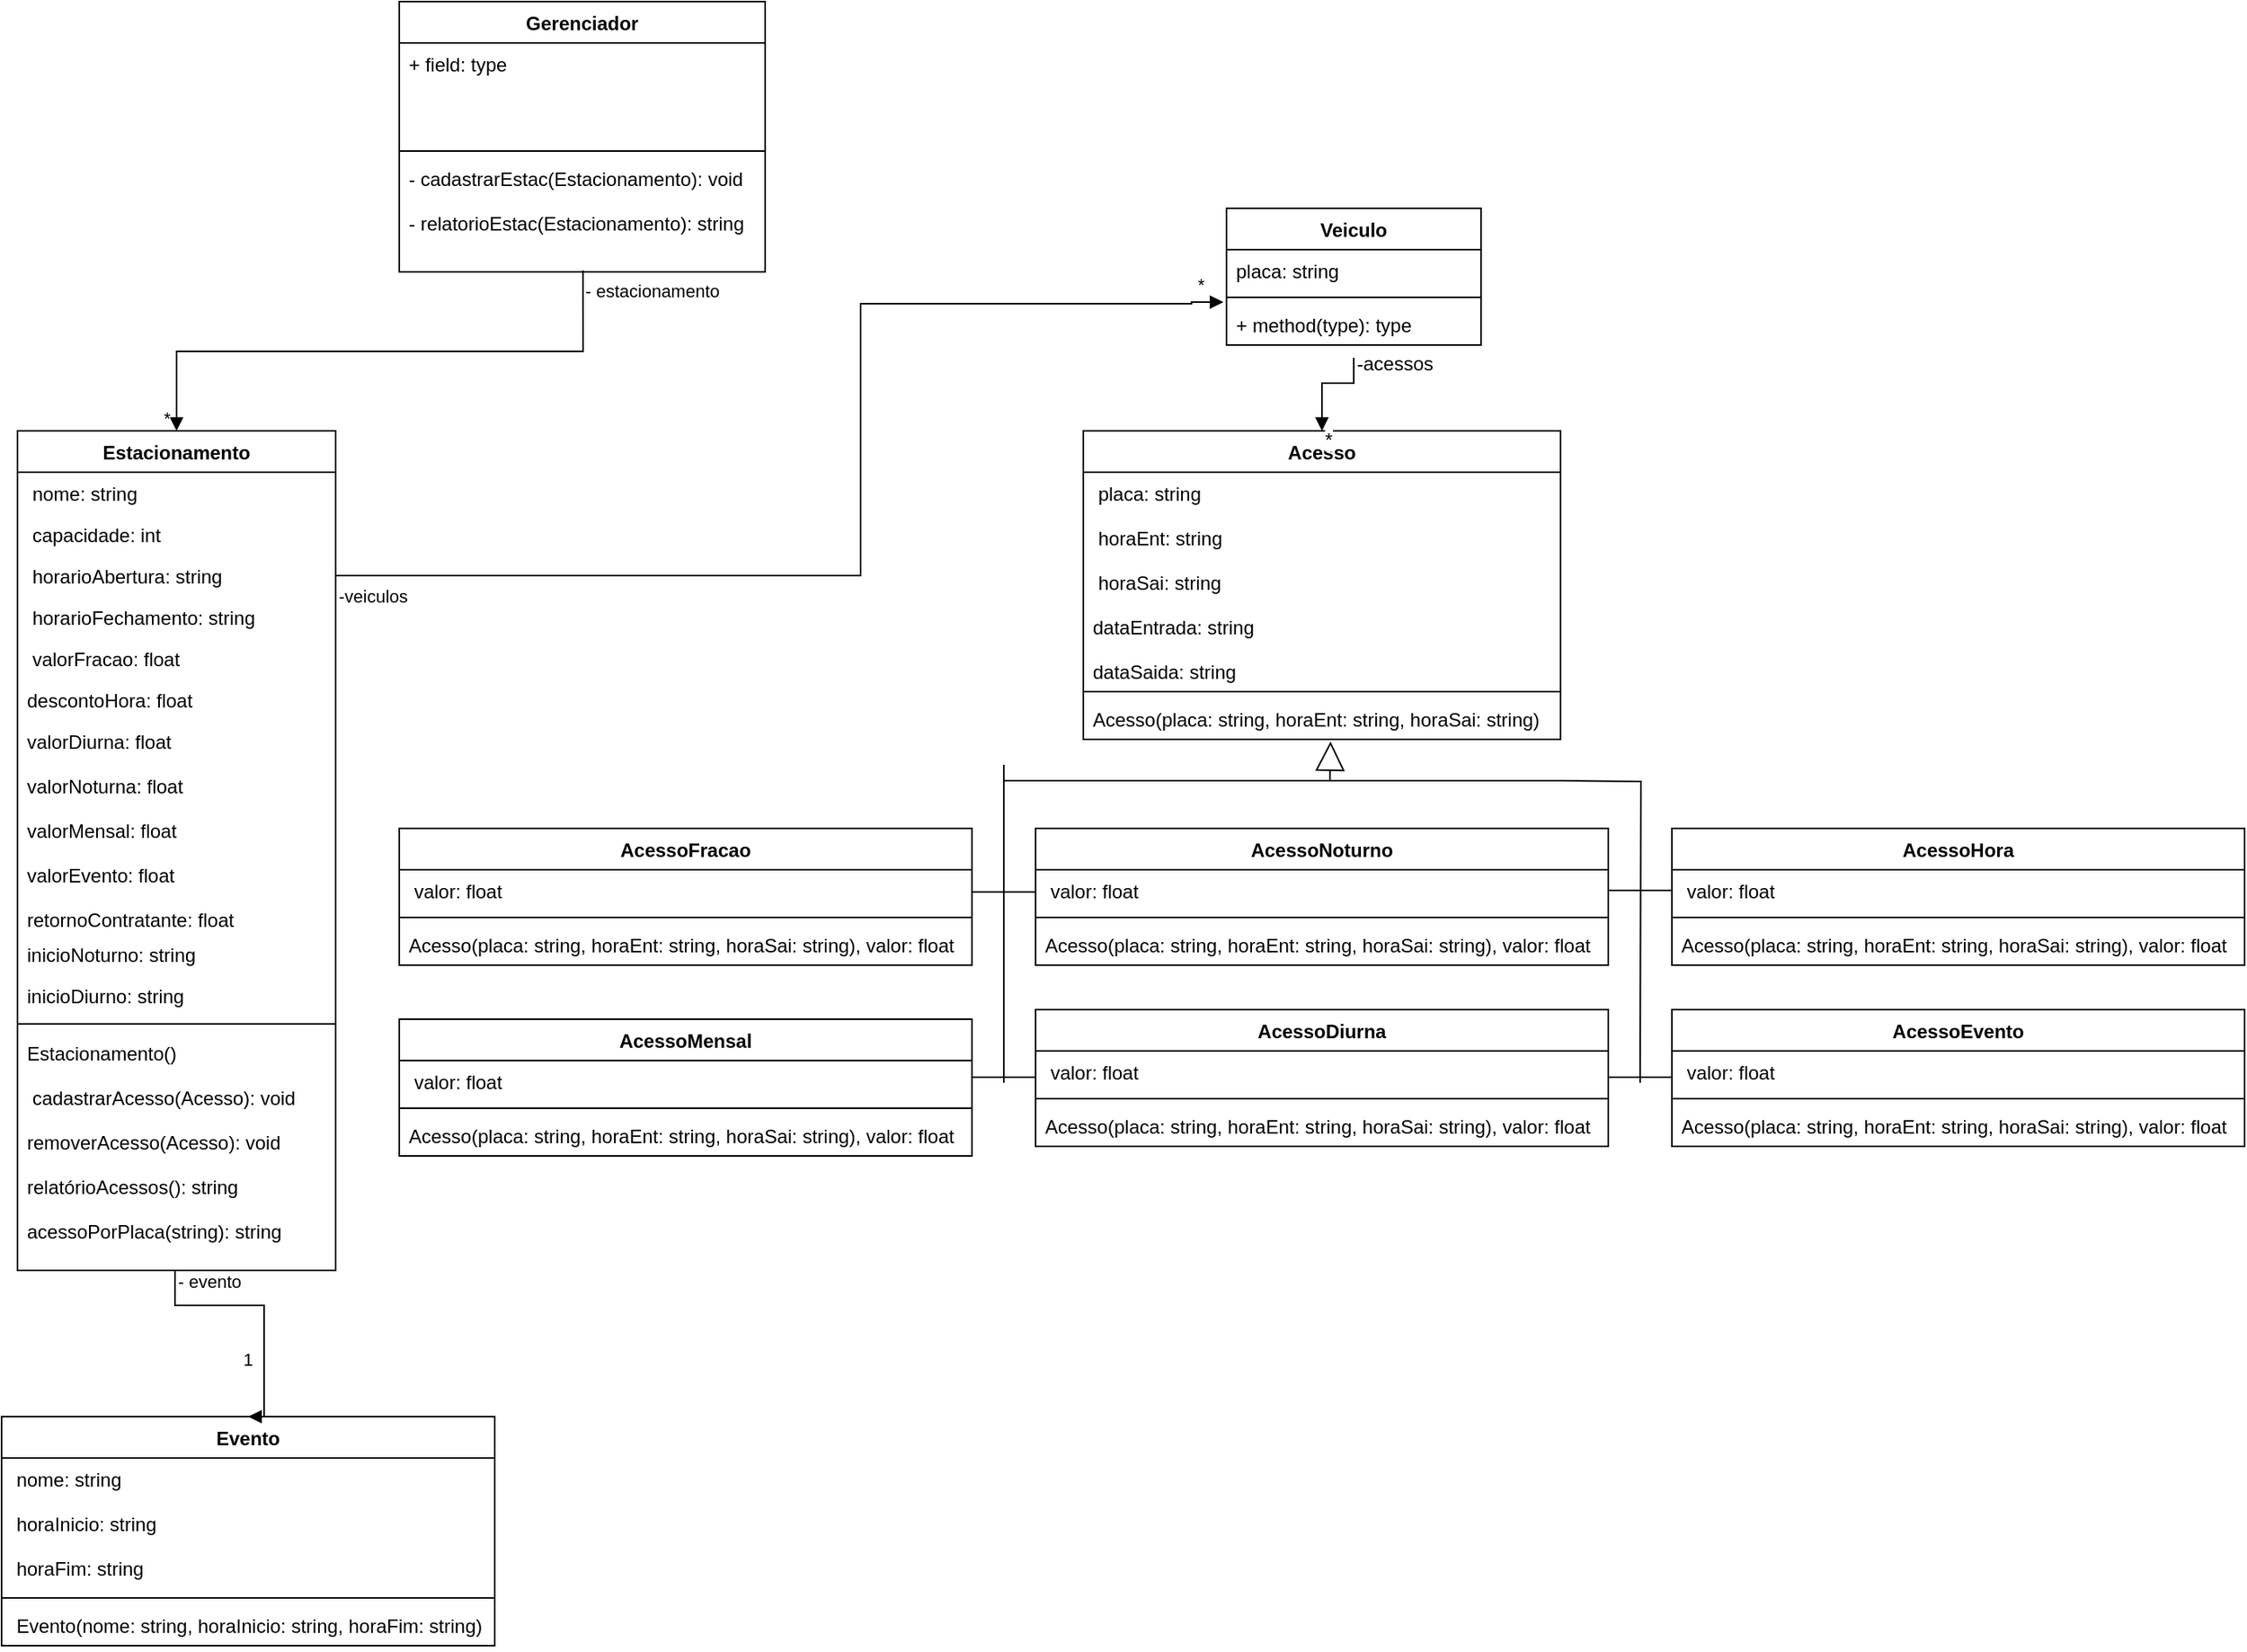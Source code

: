 <mxfile version="20.2.0" type="github" pages="2">
  <diagram id="n3HsWPKC9BcfrFoE6lrO" name="Classes">
    <mxGraphModel dx="1975" dy="1828" grid="1" gridSize="10" guides="1" tooltips="1" connect="1" arrows="1" fold="1" page="1" pageScale="1" pageWidth="827" pageHeight="1169" math="0" shadow="0">
      <root>
        <mxCell id="0" />
        <mxCell id="1" parent="0" />
        <mxCell id="VxP2XsV1p8CQdQtkffWP-2" value="Estacionamento&#xa;" style="swimlane;fontStyle=1;align=center;verticalAlign=top;childLayout=stackLayout;horizontal=1;startSize=26;horizontalStack=0;resizeParent=1;resizeParentMax=0;resizeLast=0;collapsible=1;marginBottom=0;" parent="1" vertex="1">
          <mxGeometry y="-210" width="200" height="528" as="geometry" />
        </mxCell>
        <mxCell id="VxP2XsV1p8CQdQtkffWP-3" value=" nome: string" style="text;strokeColor=none;fillColor=none;align=left;verticalAlign=top;spacingLeft=4;spacingRight=4;overflow=hidden;rotatable=0;points=[[0,0.5],[1,0.5]];portConstraint=eastwest;" parent="VxP2XsV1p8CQdQtkffWP-2" vertex="1">
          <mxGeometry y="26" width="200" height="26" as="geometry" />
        </mxCell>
        <mxCell id="VxP2XsV1p8CQdQtkffWP-10" value=" capacidade: int&#xa;" style="text;strokeColor=none;fillColor=none;align=left;verticalAlign=top;spacingLeft=4;spacingRight=4;overflow=hidden;rotatable=0;points=[[0,0.5],[1,0.5]];portConstraint=eastwest;" parent="VxP2XsV1p8CQdQtkffWP-2" vertex="1">
          <mxGeometry y="52" width="200" height="26" as="geometry" />
        </mxCell>
        <mxCell id="VxP2XsV1p8CQdQtkffWP-11" value=" horarioAbertura: string" style="text;strokeColor=none;fillColor=none;align=left;verticalAlign=top;spacingLeft=4;spacingRight=4;overflow=hidden;rotatable=0;points=[[0,0.5],[1,0.5]];portConstraint=eastwest;" parent="VxP2XsV1p8CQdQtkffWP-2" vertex="1">
          <mxGeometry y="78" width="200" height="26" as="geometry" />
        </mxCell>
        <mxCell id="OJVXcZlJsAUgDRDbPujy-1" value=" horarioFechamento: string" style="text;strokeColor=none;fillColor=none;align=left;verticalAlign=top;spacingLeft=4;spacingRight=4;overflow=hidden;rotatable=0;points=[[0,0.5],[1,0.5]];portConstraint=eastwest;" vertex="1" parent="VxP2XsV1p8CQdQtkffWP-2">
          <mxGeometry y="104" width="200" height="26" as="geometry" />
        </mxCell>
        <mxCell id="VxP2XsV1p8CQdQtkffWP-13" value=" valorFracao: float&#xa;" style="text;strokeColor=none;fillColor=none;align=left;verticalAlign=top;spacingLeft=4;spacingRight=4;overflow=hidden;rotatable=0;points=[[0,0.5],[1,0.5]];portConstraint=eastwest;" parent="VxP2XsV1p8CQdQtkffWP-2" vertex="1">
          <mxGeometry y="130" width="200" height="26" as="geometry" />
        </mxCell>
        <mxCell id="VxP2XsV1p8CQdQtkffWP-14" value="descontoHora: float" style="text;strokeColor=none;fillColor=none;align=left;verticalAlign=top;spacingLeft=4;spacingRight=4;overflow=hidden;rotatable=0;points=[[0,0.5],[1,0.5]];portConstraint=eastwest;" parent="VxP2XsV1p8CQdQtkffWP-2" vertex="1">
          <mxGeometry y="156" width="200" height="26" as="geometry" />
        </mxCell>
        <mxCell id="VxP2XsV1p8CQdQtkffWP-12" value="valorDiurna: float&#xa;&#xa;valorNoturna: float&#xa;&#xa;valorMensal: float&#xa;&#xa;valorEvento: float&#xa;&#xa;retornoContratante: float&#xa;&#xa;" style="text;strokeColor=none;fillColor=none;align=left;verticalAlign=top;spacingLeft=4;spacingRight=4;overflow=hidden;rotatable=0;points=[[0,0.5],[1,0.5]];portConstraint=eastwest;" parent="VxP2XsV1p8CQdQtkffWP-2" vertex="1">
          <mxGeometry y="182" width="200" height="134" as="geometry" />
        </mxCell>
        <mxCell id="zof1cizepwJFF0A06KsF-2" value="inicioNoturno: string" style="text;strokeColor=none;fillColor=none;align=left;verticalAlign=top;spacingLeft=4;spacingRight=4;overflow=hidden;rotatable=0;points=[[0,0.5],[1,0.5]];portConstraint=eastwest;" vertex="1" parent="VxP2XsV1p8CQdQtkffWP-2">
          <mxGeometry y="316" width="200" height="26" as="geometry" />
        </mxCell>
        <mxCell id="zof1cizepwJFF0A06KsF-1" value="inicioDiurno: string" style="text;strokeColor=none;fillColor=none;align=left;verticalAlign=top;spacingLeft=4;spacingRight=4;overflow=hidden;rotatable=0;points=[[0,0.5],[1,0.5]];portConstraint=eastwest;" vertex="1" parent="VxP2XsV1p8CQdQtkffWP-2">
          <mxGeometry y="342" width="200" height="26" as="geometry" />
        </mxCell>
        <mxCell id="VxP2XsV1p8CQdQtkffWP-4" value="" style="line;strokeWidth=1;fillColor=none;align=left;verticalAlign=middle;spacingTop=-1;spacingLeft=3;spacingRight=3;rotatable=0;labelPosition=right;points=[];portConstraint=eastwest;" parent="VxP2XsV1p8CQdQtkffWP-2" vertex="1">
          <mxGeometry y="368" width="200" height="10" as="geometry" />
        </mxCell>
        <mxCell id="VxP2XsV1p8CQdQtkffWP-5" value="Estacionamento()&#xa;&#xa; cadastrarAcesso(Acesso): void&#xa;&#xa;removerAcesso(Acesso): void&#xa;&#xa;relatórioAcessos(): string&#xa;&#xa;acessoPorPlaca(string): string&#xa;" style="text;strokeColor=none;fillColor=none;align=left;verticalAlign=top;spacingLeft=4;spacingRight=4;overflow=hidden;rotatable=0;points=[[0,0.5],[1,0.5]];portConstraint=eastwest;" parent="VxP2XsV1p8CQdQtkffWP-2" vertex="1">
          <mxGeometry y="378" width="200" height="150" as="geometry" />
        </mxCell>
        <mxCell id="y3Uu669ifDR9-FXE01mr-2" value="Acesso" style="swimlane;fontStyle=1;align=center;verticalAlign=top;childLayout=stackLayout;horizontal=1;startSize=26;horizontalStack=0;resizeParent=1;resizeParentMax=0;resizeLast=0;collapsible=1;marginBottom=0;" parent="1" vertex="1">
          <mxGeometry x="670" y="-210" width="300" height="194" as="geometry" />
        </mxCell>
        <mxCell id="y3Uu669ifDR9-FXE01mr-3" value=" placa: string&#xa;&#xa; horaEnt: string&#xa;&#xa; horaSai: string&#xa;&#xa;dataEntrada: string&#xa;&#xa;dataSaida: string" style="text;strokeColor=none;fillColor=none;align=left;verticalAlign=top;spacingLeft=4;spacingRight=4;overflow=hidden;rotatable=0;points=[[0,0.5],[1,0.5]];portConstraint=eastwest;" parent="y3Uu669ifDR9-FXE01mr-2" vertex="1">
          <mxGeometry y="26" width="300" height="134" as="geometry" />
        </mxCell>
        <mxCell id="y3Uu669ifDR9-FXE01mr-4" value="" style="line;strokeWidth=1;fillColor=none;align=left;verticalAlign=middle;spacingTop=-1;spacingLeft=3;spacingRight=3;rotatable=0;labelPosition=right;points=[];portConstraint=eastwest;" parent="y3Uu669ifDR9-FXE01mr-2" vertex="1">
          <mxGeometry y="160" width="300" height="8" as="geometry" />
        </mxCell>
        <mxCell id="y3Uu669ifDR9-FXE01mr-5" value="Acesso(placa: string, horaEnt: string, horaSai: string)" style="text;strokeColor=none;fillColor=none;align=left;verticalAlign=top;spacingLeft=4;spacingRight=4;overflow=hidden;rotatable=0;points=[[0,0.5],[1,0.5]];portConstraint=eastwest;" parent="y3Uu669ifDR9-FXE01mr-2" vertex="1">
          <mxGeometry y="168" width="300" height="26" as="geometry" />
        </mxCell>
        <mxCell id="y3Uu669ifDR9-FXE01mr-6" value="-veiculos" style="endArrow=block;endFill=1;html=1;edgeStyle=orthogonalEdgeStyle;align=left;verticalAlign=top;rounded=0;exitX=1;exitY=0.5;exitDx=0;exitDy=0;entryX=-0.012;entryY=-0.038;entryDx=0;entryDy=0;entryPerimeter=0;" parent="1" source="VxP2XsV1p8CQdQtkffWP-11" target="tzMY-RGdiTuFLELFj5YH-4" edge="1">
          <mxGeometry x="-1" relative="1" as="geometry">
            <mxPoint x="180" y="140" as="sourcePoint" />
            <mxPoint x="610" y="-320" as="targetPoint" />
            <Array as="points">
              <mxPoint x="530" y="-119" />
              <mxPoint x="530" y="-290" />
              <mxPoint x="738" y="-290" />
            </Array>
          </mxGeometry>
        </mxCell>
        <mxCell id="y3Uu669ifDR9-FXE01mr-7" value="*" style="edgeLabel;resizable=0;html=1;align=left;verticalAlign=bottom;" parent="y3Uu669ifDR9-FXE01mr-6" connectable="0" vertex="1">
          <mxGeometry x="-1" relative="1" as="geometry">
            <mxPoint x="540" y="-175" as="offset" />
          </mxGeometry>
        </mxCell>
        <mxCell id="y3Uu669ifDR9-FXE01mr-8" value="AcessoFracao" style="swimlane;fontStyle=1;align=center;verticalAlign=top;childLayout=stackLayout;horizontal=1;startSize=26;horizontalStack=0;resizeParent=1;resizeParentMax=0;resizeLast=0;collapsible=1;marginBottom=0;" parent="1" vertex="1">
          <mxGeometry x="240" y="40" width="360" height="86" as="geometry" />
        </mxCell>
        <mxCell id="y3Uu669ifDR9-FXE01mr-9" value=" valor: float" style="text;strokeColor=none;fillColor=none;align=left;verticalAlign=top;spacingLeft=4;spacingRight=4;overflow=hidden;rotatable=0;points=[[0,0.5],[1,0.5]];portConstraint=eastwest;" parent="y3Uu669ifDR9-FXE01mr-8" vertex="1">
          <mxGeometry y="26" width="360" height="26" as="geometry" />
        </mxCell>
        <mxCell id="y3Uu669ifDR9-FXE01mr-10" value="" style="line;strokeWidth=1;fillColor=none;align=left;verticalAlign=middle;spacingTop=-1;spacingLeft=3;spacingRight=3;rotatable=0;labelPosition=right;points=[];portConstraint=eastwest;" parent="y3Uu669ifDR9-FXE01mr-8" vertex="1">
          <mxGeometry y="52" width="360" height="8" as="geometry" />
        </mxCell>
        <mxCell id="y3Uu669ifDR9-FXE01mr-11" value="Acesso(placa: string, horaEnt: string, horaSai: string), valor: float" style="text;strokeColor=none;fillColor=none;align=left;verticalAlign=top;spacingLeft=4;spacingRight=4;overflow=hidden;rotatable=0;points=[[0,0.5],[1,0.5]];portConstraint=eastwest;" parent="y3Uu669ifDR9-FXE01mr-8" vertex="1">
          <mxGeometry y="60" width="360" height="26" as="geometry" />
        </mxCell>
        <mxCell id="y3Uu669ifDR9-FXE01mr-12" value="AcessoNoturno" style="swimlane;fontStyle=1;align=center;verticalAlign=top;childLayout=stackLayout;horizontal=1;startSize=26;horizontalStack=0;resizeParent=1;resizeParentMax=0;resizeLast=0;collapsible=1;marginBottom=0;" parent="1" vertex="1">
          <mxGeometry x="640" y="40" width="360" height="86" as="geometry" />
        </mxCell>
        <mxCell id="y3Uu669ifDR9-FXE01mr-13" value=" valor: float" style="text;strokeColor=none;fillColor=none;align=left;verticalAlign=top;spacingLeft=4;spacingRight=4;overflow=hidden;rotatable=0;points=[[0,0.5],[1,0.5]];portConstraint=eastwest;" parent="y3Uu669ifDR9-FXE01mr-12" vertex="1">
          <mxGeometry y="26" width="360" height="26" as="geometry" />
        </mxCell>
        <mxCell id="y3Uu669ifDR9-FXE01mr-14" value="" style="line;strokeWidth=1;fillColor=none;align=left;verticalAlign=middle;spacingTop=-1;spacingLeft=3;spacingRight=3;rotatable=0;labelPosition=right;points=[];portConstraint=eastwest;" parent="y3Uu669ifDR9-FXE01mr-12" vertex="1">
          <mxGeometry y="52" width="360" height="8" as="geometry" />
        </mxCell>
        <mxCell id="y3Uu669ifDR9-FXE01mr-15" value="Acesso(placa: string, horaEnt: string, horaSai: string), valor: float" style="text;strokeColor=none;fillColor=none;align=left;verticalAlign=top;spacingLeft=4;spacingRight=4;overflow=hidden;rotatable=0;points=[[0,0.5],[1,0.5]];portConstraint=eastwest;" parent="y3Uu669ifDR9-FXE01mr-12" vertex="1">
          <mxGeometry y="60" width="360" height="26" as="geometry" />
        </mxCell>
        <mxCell id="y3Uu669ifDR9-FXE01mr-16" value="AcessoHora" style="swimlane;fontStyle=1;align=center;verticalAlign=top;childLayout=stackLayout;horizontal=1;startSize=26;horizontalStack=0;resizeParent=1;resizeParentMax=0;resizeLast=0;collapsible=1;marginBottom=0;" parent="1" vertex="1">
          <mxGeometry x="1040" y="40" width="360" height="86" as="geometry" />
        </mxCell>
        <mxCell id="y3Uu669ifDR9-FXE01mr-17" value=" valor: float" style="text;strokeColor=none;fillColor=none;align=left;verticalAlign=top;spacingLeft=4;spacingRight=4;overflow=hidden;rotatable=0;points=[[0,0.5],[1,0.5]];portConstraint=eastwest;" parent="y3Uu669ifDR9-FXE01mr-16" vertex="1">
          <mxGeometry y="26" width="360" height="26" as="geometry" />
        </mxCell>
        <mxCell id="y3Uu669ifDR9-FXE01mr-18" value="" style="line;strokeWidth=1;fillColor=none;align=left;verticalAlign=middle;spacingTop=-1;spacingLeft=3;spacingRight=3;rotatable=0;labelPosition=right;points=[];portConstraint=eastwest;" parent="y3Uu669ifDR9-FXE01mr-16" vertex="1">
          <mxGeometry y="52" width="360" height="8" as="geometry" />
        </mxCell>
        <mxCell id="y3Uu669ifDR9-FXE01mr-19" value="Acesso(placa: string, horaEnt: string, horaSai: string), valor: float" style="text;strokeColor=none;fillColor=none;align=left;verticalAlign=top;spacingLeft=4;spacingRight=4;overflow=hidden;rotatable=0;points=[[0,0.5],[1,0.5]];portConstraint=eastwest;" parent="y3Uu669ifDR9-FXE01mr-16" vertex="1">
          <mxGeometry y="60" width="360" height="26" as="geometry" />
        </mxCell>
        <mxCell id="y3Uu669ifDR9-FXE01mr-20" value="AcessoMensal" style="swimlane;fontStyle=1;align=center;verticalAlign=top;childLayout=stackLayout;horizontal=1;startSize=26;horizontalStack=0;resizeParent=1;resizeParentMax=0;resizeLast=0;collapsible=1;marginBottom=0;" parent="1" vertex="1">
          <mxGeometry x="240" y="160" width="360" height="86" as="geometry" />
        </mxCell>
        <mxCell id="y3Uu669ifDR9-FXE01mr-21" value=" valor: float" style="text;strokeColor=none;fillColor=none;align=left;verticalAlign=top;spacingLeft=4;spacingRight=4;overflow=hidden;rotatable=0;points=[[0,0.5],[1,0.5]];portConstraint=eastwest;" parent="y3Uu669ifDR9-FXE01mr-20" vertex="1">
          <mxGeometry y="26" width="360" height="26" as="geometry" />
        </mxCell>
        <mxCell id="y3Uu669ifDR9-FXE01mr-22" value="" style="line;strokeWidth=1;fillColor=none;align=left;verticalAlign=middle;spacingTop=-1;spacingLeft=3;spacingRight=3;rotatable=0;labelPosition=right;points=[];portConstraint=eastwest;" parent="y3Uu669ifDR9-FXE01mr-20" vertex="1">
          <mxGeometry y="52" width="360" height="8" as="geometry" />
        </mxCell>
        <mxCell id="y3Uu669ifDR9-FXE01mr-23" value="Acesso(placa: string, horaEnt: string, horaSai: string), valor: float" style="text;strokeColor=none;fillColor=none;align=left;verticalAlign=top;spacingLeft=4;spacingRight=4;overflow=hidden;rotatable=0;points=[[0,0.5],[1,0.5]];portConstraint=eastwest;" parent="y3Uu669ifDR9-FXE01mr-20" vertex="1">
          <mxGeometry y="60" width="360" height="26" as="geometry" />
        </mxCell>
        <mxCell id="y3Uu669ifDR9-FXE01mr-24" value="AcessoDiurna" style="swimlane;fontStyle=1;align=center;verticalAlign=top;childLayout=stackLayout;horizontal=1;startSize=26;horizontalStack=0;resizeParent=1;resizeParentMax=0;resizeLast=0;collapsible=1;marginBottom=0;" parent="1" vertex="1">
          <mxGeometry x="640" y="154" width="360" height="86" as="geometry" />
        </mxCell>
        <mxCell id="y3Uu669ifDR9-FXE01mr-25" value=" valor: float" style="text;strokeColor=none;fillColor=none;align=left;verticalAlign=top;spacingLeft=4;spacingRight=4;overflow=hidden;rotatable=0;points=[[0,0.5],[1,0.5]];portConstraint=eastwest;" parent="y3Uu669ifDR9-FXE01mr-24" vertex="1">
          <mxGeometry y="26" width="360" height="26" as="geometry" />
        </mxCell>
        <mxCell id="y3Uu669ifDR9-FXE01mr-26" value="" style="line;strokeWidth=1;fillColor=none;align=left;verticalAlign=middle;spacingTop=-1;spacingLeft=3;spacingRight=3;rotatable=0;labelPosition=right;points=[];portConstraint=eastwest;" parent="y3Uu669ifDR9-FXE01mr-24" vertex="1">
          <mxGeometry y="52" width="360" height="8" as="geometry" />
        </mxCell>
        <mxCell id="y3Uu669ifDR9-FXE01mr-27" value="Acesso(placa: string, horaEnt: string, horaSai: string), valor: float" style="text;strokeColor=none;fillColor=none;align=left;verticalAlign=top;spacingLeft=4;spacingRight=4;overflow=hidden;rotatable=0;points=[[0,0.5],[1,0.5]];portConstraint=eastwest;" parent="y3Uu669ifDR9-FXE01mr-24" vertex="1">
          <mxGeometry y="60" width="360" height="26" as="geometry" />
        </mxCell>
        <mxCell id="y3Uu669ifDR9-FXE01mr-28" value="AcessoEvento" style="swimlane;fontStyle=1;align=center;verticalAlign=top;childLayout=stackLayout;horizontal=1;startSize=26;horizontalStack=0;resizeParent=1;resizeParentMax=0;resizeLast=0;collapsible=1;marginBottom=0;" parent="1" vertex="1">
          <mxGeometry x="1040" y="154" width="360" height="86" as="geometry" />
        </mxCell>
        <mxCell id="y3Uu669ifDR9-FXE01mr-29" value=" valor: float" style="text;strokeColor=none;fillColor=none;align=left;verticalAlign=top;spacingLeft=4;spacingRight=4;overflow=hidden;rotatable=0;points=[[0,0.5],[1,0.5]];portConstraint=eastwest;" parent="y3Uu669ifDR9-FXE01mr-28" vertex="1">
          <mxGeometry y="26" width="360" height="26" as="geometry" />
        </mxCell>
        <mxCell id="y3Uu669ifDR9-FXE01mr-30" value="" style="line;strokeWidth=1;fillColor=none;align=left;verticalAlign=middle;spacingTop=-1;spacingLeft=3;spacingRight=3;rotatable=0;labelPosition=right;points=[];portConstraint=eastwest;" parent="y3Uu669ifDR9-FXE01mr-28" vertex="1">
          <mxGeometry y="52" width="360" height="8" as="geometry" />
        </mxCell>
        <mxCell id="y3Uu669ifDR9-FXE01mr-31" value="Acesso(placa: string, horaEnt: string, horaSai: string), valor: float" style="text;strokeColor=none;fillColor=none;align=left;verticalAlign=top;spacingLeft=4;spacingRight=4;overflow=hidden;rotatable=0;points=[[0,0.5],[1,0.5]];portConstraint=eastwest;" parent="y3Uu669ifDR9-FXE01mr-28" vertex="1">
          <mxGeometry y="60" width="360" height="26" as="geometry" />
        </mxCell>
        <mxCell id="y3Uu669ifDR9-FXE01mr-32" value="Evento" style="swimlane;fontStyle=1;align=center;verticalAlign=top;childLayout=stackLayout;horizontal=1;startSize=26;horizontalStack=0;resizeParent=1;resizeParentMax=0;resizeLast=0;collapsible=1;marginBottom=0;" parent="1" vertex="1">
          <mxGeometry x="-10" y="410" width="310" height="144" as="geometry" />
        </mxCell>
        <mxCell id="y3Uu669ifDR9-FXE01mr-33" value=" nome: string&#xa;&#xa; horaInicio: string&#xa;&#xa; horaFim: string&#xa;&#xa;" style="text;strokeColor=none;fillColor=none;align=left;verticalAlign=top;spacingLeft=4;spacingRight=4;overflow=hidden;rotatable=0;points=[[0,0.5],[1,0.5]];portConstraint=eastwest;" parent="y3Uu669ifDR9-FXE01mr-32" vertex="1">
          <mxGeometry y="26" width="310" height="84" as="geometry" />
        </mxCell>
        <mxCell id="y3Uu669ifDR9-FXE01mr-34" value="" style="line;strokeWidth=1;fillColor=none;align=left;verticalAlign=middle;spacingTop=-1;spacingLeft=3;spacingRight=3;rotatable=0;labelPosition=right;points=[];portConstraint=eastwest;" parent="y3Uu669ifDR9-FXE01mr-32" vertex="1">
          <mxGeometry y="110" width="310" height="8" as="geometry" />
        </mxCell>
        <mxCell id="y3Uu669ifDR9-FXE01mr-35" value=" Evento(nome: string, horaInicio: string, horaFim: string)" style="text;strokeColor=none;fillColor=none;align=left;verticalAlign=top;spacingLeft=4;spacingRight=4;overflow=hidden;rotatable=0;points=[[0,0.5],[1,0.5]];portConstraint=eastwest;" parent="y3Uu669ifDR9-FXE01mr-32" vertex="1">
          <mxGeometry y="118" width="310" height="26" as="geometry" />
        </mxCell>
        <mxCell id="y3Uu669ifDR9-FXE01mr-39" value="&lt;br&gt;" style="endArrow=block;endSize=16;endFill=0;html=1;rounded=0;entryX=0.518;entryY=1.051;entryDx=0;entryDy=0;entryPerimeter=0;" parent="1" target="y3Uu669ifDR9-FXE01mr-5" edge="1">
          <mxGeometry x="-0.169" y="-170" width="160" relative="1" as="geometry">
            <mxPoint x="825" y="10" as="sourcePoint" />
            <mxPoint x="620" y="-60" as="targetPoint" />
            <mxPoint as="offset" />
          </mxGeometry>
        </mxCell>
        <mxCell id="y3Uu669ifDR9-FXE01mr-41" value="" style="endArrow=none;html=1;edgeStyle=orthogonalEdgeStyle;rounded=0;" parent="1" edge="1">
          <mxGeometry relative="1" as="geometry">
            <mxPoint x="620" as="sourcePoint" />
            <mxPoint x="620" y="200" as="targetPoint" />
          </mxGeometry>
        </mxCell>
        <mxCell id="y3Uu669ifDR9-FXE01mr-44" value="" style="endArrow=none;html=1;edgeStyle=orthogonalEdgeStyle;rounded=0;" parent="1" edge="1">
          <mxGeometry relative="1" as="geometry">
            <mxPoint x="970" y="10" as="sourcePoint" />
            <mxPoint x="1020" y="200" as="targetPoint" />
          </mxGeometry>
        </mxCell>
        <mxCell id="y3Uu669ifDR9-FXE01mr-45" value="" style="endArrow=none;html=1;edgeStyle=orthogonalEdgeStyle;rounded=0;" parent="1" edge="1">
          <mxGeometry relative="1" as="geometry">
            <mxPoint x="620" y="10" as="sourcePoint" />
            <mxPoint x="970" y="10" as="targetPoint" />
            <Array as="points">
              <mxPoint x="750" y="10" />
              <mxPoint x="750" y="10" />
            </Array>
          </mxGeometry>
        </mxCell>
        <mxCell id="y3Uu669ifDR9-FXE01mr-46" value="" style="endArrow=none;html=1;edgeStyle=orthogonalEdgeStyle;rounded=0;" parent="1" edge="1">
          <mxGeometry relative="1" as="geometry">
            <mxPoint x="600" y="196.5" as="sourcePoint" />
            <mxPoint x="640" y="196.5" as="targetPoint" />
            <Array as="points">
              <mxPoint x="620" y="196.5" />
              <mxPoint x="620" y="196.5" />
            </Array>
          </mxGeometry>
        </mxCell>
        <mxCell id="y3Uu669ifDR9-FXE01mr-48" value="" style="endArrow=none;html=1;edgeStyle=orthogonalEdgeStyle;rounded=0;" parent="1" edge="1">
          <mxGeometry relative="1" as="geometry">
            <mxPoint x="600" y="80" as="sourcePoint" />
            <mxPoint x="640" y="80" as="targetPoint" />
            <Array as="points">
              <mxPoint x="620" y="80" />
              <mxPoint x="620" y="80" />
            </Array>
          </mxGeometry>
        </mxCell>
        <mxCell id="y3Uu669ifDR9-FXE01mr-49" value="" style="endArrow=none;html=1;edgeStyle=orthogonalEdgeStyle;rounded=0;" parent="1" edge="1">
          <mxGeometry relative="1" as="geometry">
            <mxPoint x="1000" y="196.5" as="sourcePoint" />
            <mxPoint x="1040" y="196.5" as="targetPoint" />
            <Array as="points">
              <mxPoint x="1020" y="196.5" />
              <mxPoint x="1020" y="196.5" />
            </Array>
          </mxGeometry>
        </mxCell>
        <mxCell id="y3Uu669ifDR9-FXE01mr-50" value="" style="endArrow=none;html=1;edgeStyle=orthogonalEdgeStyle;rounded=0;entryX=0;entryY=0.5;entryDx=0;entryDy=0;exitX=1;exitY=0.5;exitDx=0;exitDy=0;" parent="1" source="y3Uu669ifDR9-FXE01mr-13" target="y3Uu669ifDR9-FXE01mr-17" edge="1">
          <mxGeometry relative="1" as="geometry">
            <mxPoint x="960" y="79" as="sourcePoint" />
            <mxPoint x="860" y="110" as="targetPoint" />
            <Array as="points" />
          </mxGeometry>
        </mxCell>
        <mxCell id="y3Uu669ifDR9-FXE01mr-51" value="- evento" style="endArrow=block;endFill=1;html=1;edgeStyle=orthogonalEdgeStyle;align=left;verticalAlign=top;rounded=0;entryX=0.5;entryY=0;entryDx=0;entryDy=0;exitX=0.495;exitY=1.002;exitDx=0;exitDy=0;exitPerimeter=0;" parent="1" source="VxP2XsV1p8CQdQtkffWP-5" target="y3Uu669ifDR9-FXE01mr-32" edge="1">
          <mxGeometry x="-1" y="-6" relative="1" as="geometry">
            <mxPoint x="720" y="260" as="sourcePoint" />
            <mxPoint x="670" y="280" as="targetPoint" />
            <Array as="points">
              <mxPoint x="99" y="340" />
              <mxPoint x="155" y="340" />
              <mxPoint x="155" y="410" />
            </Array>
            <mxPoint x="6" y="-6" as="offset" />
          </mxGeometry>
        </mxCell>
        <mxCell id="y3Uu669ifDR9-FXE01mr-52" value="1" style="edgeLabel;resizable=0;html=1;align=left;verticalAlign=bottom;" parent="y3Uu669ifDR9-FXE01mr-51" connectable="0" vertex="1">
          <mxGeometry x="-1" relative="1" as="geometry">
            <mxPoint x="41" y="64" as="offset" />
          </mxGeometry>
        </mxCell>
        <mxCell id="y3Uu669ifDR9-FXE01mr-57" value="Gerenciador&#xa;" style="swimlane;fontStyle=1;align=center;verticalAlign=top;childLayout=stackLayout;horizontal=1;startSize=26;horizontalStack=0;resizeParent=1;resizeParentMax=0;resizeLast=0;collapsible=1;marginBottom=0;" parent="1" vertex="1">
          <mxGeometry x="240" y="-480" width="230" height="170" as="geometry" />
        </mxCell>
        <mxCell id="y3Uu669ifDR9-FXE01mr-58" value="+ field: type" style="text;strokeColor=none;fillColor=none;align=left;verticalAlign=top;spacingLeft=4;spacingRight=4;overflow=hidden;rotatable=0;points=[[0,0.5],[1,0.5]];portConstraint=eastwest;" parent="y3Uu669ifDR9-FXE01mr-57" vertex="1">
          <mxGeometry y="26" width="230" height="64" as="geometry" />
        </mxCell>
        <mxCell id="y3Uu669ifDR9-FXE01mr-59" value="" style="line;strokeWidth=1;fillColor=none;align=left;verticalAlign=middle;spacingTop=-1;spacingLeft=3;spacingRight=3;rotatable=0;labelPosition=right;points=[];portConstraint=eastwest;" parent="y3Uu669ifDR9-FXE01mr-57" vertex="1">
          <mxGeometry y="90" width="230" height="8" as="geometry" />
        </mxCell>
        <mxCell id="y3Uu669ifDR9-FXE01mr-60" value="- cadastrarEstac(Estacionamento): void&#xa;&#xa;- relatorioEstac(Estacionamento): string" style="text;strokeColor=none;fillColor=none;align=left;verticalAlign=top;spacingLeft=4;spacingRight=4;overflow=hidden;rotatable=0;points=[[0,0.5],[1,0.5]];portConstraint=eastwest;" parent="y3Uu669ifDR9-FXE01mr-57" vertex="1">
          <mxGeometry y="98" width="230" height="72" as="geometry" />
        </mxCell>
        <mxCell id="y3Uu669ifDR9-FXE01mr-61" value="- estacionamento" style="endArrow=block;endFill=1;html=1;edgeStyle=orthogonalEdgeStyle;align=left;verticalAlign=top;rounded=0;exitX=0.502;exitY=0.988;exitDx=0;exitDy=0;exitPerimeter=0;entryX=0.5;entryY=0;entryDx=0;entryDy=0;" parent="1" source="y3Uu669ifDR9-FXE01mr-60" target="VxP2XsV1p8CQdQtkffWP-2" edge="1">
          <mxGeometry x="-1" relative="1" as="geometry">
            <mxPoint x="120" y="-250" as="sourcePoint" />
            <mxPoint x="280" y="-250" as="targetPoint" />
          </mxGeometry>
        </mxCell>
        <mxCell id="y3Uu669ifDR9-FXE01mr-62" value="*" style="edgeLabel;resizable=0;html=1;align=left;verticalAlign=bottom;" parent="y3Uu669ifDR9-FXE01mr-61" connectable="0" vertex="1">
          <mxGeometry x="-1" relative="1" as="geometry">
            <mxPoint x="-265" y="101" as="offset" />
          </mxGeometry>
        </mxCell>
        <mxCell id="tzMY-RGdiTuFLELFj5YH-1" value="Veiculo" style="swimlane;fontStyle=1;align=center;verticalAlign=top;childLayout=stackLayout;horizontal=1;startSize=26;horizontalStack=0;resizeParent=1;resizeParentMax=0;resizeLast=0;collapsible=1;marginBottom=0;labelBackgroundColor=#FFFFFF;fontFamily=Helvetica;fontSize=12;fontColor=#000000;" vertex="1" parent="1">
          <mxGeometry x="760" y="-350" width="160" height="86" as="geometry" />
        </mxCell>
        <mxCell id="tzMY-RGdiTuFLELFj5YH-2" value="placa: string" style="text;strokeColor=none;fillColor=none;align=left;verticalAlign=top;spacingLeft=4;spacingRight=4;overflow=hidden;rotatable=0;points=[[0,0.5],[1,0.5]];portConstraint=eastwest;labelBackgroundColor=#FFFFFF;fontFamily=Helvetica;fontSize=12;fontColor=#000000;" vertex="1" parent="tzMY-RGdiTuFLELFj5YH-1">
          <mxGeometry y="26" width="160" height="26" as="geometry" />
        </mxCell>
        <mxCell id="tzMY-RGdiTuFLELFj5YH-3" value="" style="line;strokeWidth=1;fillColor=none;align=left;verticalAlign=middle;spacingTop=-1;spacingLeft=3;spacingRight=3;rotatable=0;labelPosition=right;points=[];portConstraint=eastwest;labelBackgroundColor=#FFFFFF;fontFamily=Helvetica;fontSize=12;fontColor=#000000;" vertex="1" parent="tzMY-RGdiTuFLELFj5YH-1">
          <mxGeometry y="52" width="160" height="8" as="geometry" />
        </mxCell>
        <mxCell id="tzMY-RGdiTuFLELFj5YH-4" value="+ method(type): type" style="text;strokeColor=none;fillColor=none;align=left;verticalAlign=top;spacingLeft=4;spacingRight=4;overflow=hidden;rotatable=0;points=[[0,0.5],[1,0.5]];portConstraint=eastwest;labelBackgroundColor=#FFFFFF;fontFamily=Helvetica;fontSize=12;fontColor=#000000;" vertex="1" parent="tzMY-RGdiTuFLELFj5YH-1">
          <mxGeometry y="60" width="160" height="26" as="geometry" />
        </mxCell>
        <mxCell id="tzMY-RGdiTuFLELFj5YH-7" value="-acessos" style="endArrow=block;endFill=1;html=1;edgeStyle=orthogonalEdgeStyle;align=left;verticalAlign=top;rounded=0;fontFamily=Helvetica;fontSize=12;fontColor=#000000;exitX=0.5;exitY=1.308;exitDx=0;exitDy=0;exitPerimeter=0;" edge="1" parent="1" source="tzMY-RGdiTuFLELFj5YH-4" target="y3Uu669ifDR9-FXE01mr-2">
          <mxGeometry x="-1" y="-10" relative="1" as="geometry">
            <mxPoint x="650" y="-150" as="sourcePoint" />
            <mxPoint x="810" y="-150" as="targetPoint" />
            <Array as="points">
              <mxPoint x="820" y="-240" />
            </Array>
            <mxPoint x="10" y="-10" as="offset" />
          </mxGeometry>
        </mxCell>
        <mxCell id="tzMY-RGdiTuFLELFj5YH-8" value="*" style="edgeLabel;resizable=0;html=1;align=left;verticalAlign=bottom;labelBackgroundColor=#FFFFFF;fontFamily=Helvetica;fontSize=12;fontColor=#000000;" connectable="0" vertex="1" parent="tzMY-RGdiTuFLELFj5YH-7">
          <mxGeometry x="-1" relative="1" as="geometry">
            <mxPoint x="-20" y="60" as="offset" />
          </mxGeometry>
        </mxCell>
      </root>
    </mxGraphModel>
  </diagram>
  <diagram id="PkJQ1TnxzTy76fye92Y9" name="Objetos">
    <mxGraphModel dx="1148" dy="659" grid="1" gridSize="10" guides="1" tooltips="1" connect="1" arrows="1" fold="1" page="1" pageScale="1" pageWidth="827" pageHeight="1169" math="0" shadow="0">
      <root>
        <mxCell id="0" />
        <mxCell id="1" parent="0" />
        <mxCell id="QJquCkZx6AmFqLon1BTP-2" style="edgeStyle=orthogonalEdgeStyle;rounded=0;orthogonalLoop=1;jettySize=auto;html=1;entryX=0;entryY=0.5;entryDx=0;entryDy=0;fontFamily=Helvetica;fontSize=12;fontColor=#000000;" edge="1" parent="1" source="BVEbGdJDmtgbI7iL5w3_-1" target="nzsYs39vptiGu1WQADIk-4">
          <mxGeometry relative="1" as="geometry">
            <Array as="points">
              <mxPoint x="370" y="220" />
              <mxPoint x="370" y="285" />
            </Array>
          </mxGeometry>
        </mxCell>
        <mxCell id="SGIuERcyoK9zzsOfPhRx-4" style="edgeStyle=orthogonalEdgeStyle;rounded=0;orthogonalLoop=1;jettySize=auto;html=1;entryX=0.003;entryY=0.631;entryDx=0;entryDy=0;entryPerimeter=0;fontFamily=Helvetica;fontSize=12;fontColor=#000000;" edge="1" parent="1" source="BVEbGdJDmtgbI7iL5w3_-1" target="nzsYs39vptiGu1WQADIk-1">
          <mxGeometry relative="1" as="geometry">
            <Array as="points">
              <mxPoint x="411" y="165" />
            </Array>
          </mxGeometry>
        </mxCell>
        <mxCell id="BVEbGdJDmtgbI7iL5w3_-1" value="&lt;p style=&quot;margin:0px;margin-top:4px;text-align:center;text-decoration:underline;&quot;&gt;&lt;b&gt;Estacionamento_1: Estacionamento&lt;/b&gt;&lt;/p&gt;&lt;hr&gt;&lt;p style=&quot;margin:0px;margin-left:8px;&quot;&gt;nome = Estacionamento_1&amp;nbsp;&lt;/p&gt;&lt;p style=&quot;margin:0px;margin-left:8px;&quot;&gt;capacidade = 300&lt;br&gt;&lt;/p&gt;&lt;p style=&quot;margin:0px;margin-left:8px;&quot;&gt;horarioAbertura = 6:00&lt;/p&gt;&lt;p style=&quot;margin:0px;margin-left:8px;&quot;&gt;horarioFechamento = 22:00&lt;/p&gt;&lt;p style=&quot;margin:0px;margin-left:8px;&quot;&gt;valorFracao =&amp;nbsp; 30.00&lt;/p&gt;&lt;p style=&quot;margin:0px;margin-left:8px;&quot;&gt;valorDiurna = 120.00&lt;/p&gt;&lt;p style=&quot;margin:0px;margin-left:8px;&quot;&gt;valorNotuno = 0.45&lt;/p&gt;&lt;p style=&quot;margin:0px;margin-left:8px;&quot;&gt;descontoHora = 0.15&lt;/p&gt;&lt;p style=&quot;margin:0px;margin-left:8px;&quot;&gt;inicioNoturno = 19:00&lt;/p&gt;&lt;p style=&quot;margin:0px;margin-left:8px;&quot;&gt;fimNoturno = 9:00&lt;/p&gt;&lt;p style=&quot;margin:0px;margin-left:8px;&quot;&gt;&lt;br&gt;&lt;/p&gt;&lt;p style=&quot;margin:0px;margin-left:8px;&quot;&gt;&lt;br&gt;&lt;/p&gt;" style="verticalAlign=top;align=left;overflow=fill;fontSize=12;fontFamily=Helvetica;html=1;" vertex="1" parent="1">
          <mxGeometry x="100" y="70" width="230" height="190" as="geometry" />
        </mxCell>
        <mxCell id="ZNCcj3gocjjI5rig5ftj-1" style="edgeStyle=orthogonalEdgeStyle;rounded=0;orthogonalLoop=1;jettySize=auto;html=1;entryX=0;entryY=0.5;entryDx=0;entryDy=0;fontFamily=Helvetica;fontSize=12;fontColor=#000000;" edge="1" parent="1" source="QP71yA802ZSlUaEgVkZL-1" target="ALb3BQRTyoP42hedGqVb-1">
          <mxGeometry relative="1" as="geometry" />
        </mxCell>
        <mxCell id="SGIuERcyoK9zzsOfPhRx-3" style="edgeStyle=orthogonalEdgeStyle;rounded=0;orthogonalLoop=1;jettySize=auto;html=1;entryX=0;entryY=0.5;entryDx=0;entryDy=0;fontFamily=Helvetica;fontSize=12;fontColor=#000000;" edge="1" parent="1" source="QP71yA802ZSlUaEgVkZL-1" target="ALb3BQRTyoP42hedGqVb-3">
          <mxGeometry relative="1" as="geometry">
            <Array as="points">
              <mxPoint x="360" y="490" />
              <mxPoint x="360" y="595" />
            </Array>
          </mxGeometry>
        </mxCell>
        <mxCell id="QP71yA802ZSlUaEgVkZL-1" value="&lt;p style=&quot;margin:0px;margin-top:4px;text-align:center;text-decoration:underline;&quot;&gt;&lt;b&gt;Estacionamento_2: Estacionamento&lt;/b&gt;&lt;/p&gt;&lt;hr&gt;&lt;p style=&quot;margin:0px;margin-left:8px;&quot;&gt;nome = Estacionamento_2&lt;/p&gt;&lt;p style=&quot;margin:0px;margin-left:8px;&quot;&gt;capacidade = 120&lt;/p&gt;&lt;p style=&quot;margin:0px;margin-left:8px;&quot;&gt;horarioEntrada = 00:00&lt;/p&gt;&lt;p style=&quot;margin:0px;margin-left:8px;&quot;&gt;horarioSaida = 23:59&lt;/p&gt;&lt;p style=&quot;margin:0px;margin-left:8px;&quot;&gt;valorFracao = 20&lt;/p&gt;&lt;p style=&quot;margin:0px;margin-left:8px;&quot;&gt;descontoHora = 0.1&lt;/p&gt;&lt;p style=&quot;margin:0px;margin-left:8px;&quot;&gt;valorDiurno = 70&lt;/p&gt;&lt;p style=&quot;margin:0px;margin-left:8px;&quot;&gt;valorNoturno = 0.3&lt;/p&gt;&lt;p style=&quot;margin:0px;margin-left:8px;&quot;&gt;inicioNoturno = 21:00&lt;/p&gt;&lt;p style=&quot;margin:0px;margin-left:8px;&quot;&gt;fimNoturno = 7:00&lt;/p&gt;" style="verticalAlign=top;align=left;overflow=fill;fontSize=12;fontFamily=Helvetica;html=1;labelBackgroundColor=#FFFFFF;fontColor=#000000;" vertex="1" parent="1">
          <mxGeometry x="100" y="360" width="230" height="190" as="geometry" />
        </mxCell>
        <mxCell id="SGIuERcyoK9zzsOfPhRx-5" style="edgeStyle=orthogonalEdgeStyle;rounded=0;orthogonalLoop=1;jettySize=auto;html=1;entryX=0;entryY=0.5;entryDx=0;entryDy=0;fontFamily=Helvetica;fontSize=12;fontColor=#000000;" edge="1" parent="1" source="nzsYs39vptiGu1WQADIk-1" target="nzsYs39vptiGu1WQADIk-2">
          <mxGeometry relative="1" as="geometry" />
        </mxCell>
        <mxCell id="nzsYs39vptiGu1WQADIk-1" value="&lt;p style=&quot;margin:0px;margin-top:4px;text-align:center;text-decoration:underline;&quot;&gt;&lt;b&gt;: Veiculo&lt;/b&gt;&lt;/p&gt;&lt;hr&gt;&lt;p style=&quot;margin:0px;margin-left:8px;&quot;&gt;placa = AC50M&lt;/p&gt;" style="verticalAlign=top;align=left;overflow=fill;fontSize=12;fontFamily=Helvetica;html=1;labelBackgroundColor=#FFFFFF;fontColor=#000000;" vertex="1" parent="1">
          <mxGeometry x="410" y="100" width="160" height="90" as="geometry" />
        </mxCell>
        <mxCell id="nzsYs39vptiGu1WQADIk-2" value="&lt;p style=&quot;margin:0px;margin-top:4px;text-align:center;text-decoration:underline;&quot;&gt;&lt;b&gt;: AcessoDiurna&lt;/b&gt;&lt;/p&gt;&lt;hr&gt;&lt;p style=&quot;margin:0px;margin-left:8px;&quot;&gt;horaEnt = 8:00&lt;/p&gt;&lt;p style=&quot;margin:0px;margin-left:8px;&quot;&gt;horaSai = 18:00&lt;/p&gt;" style="verticalAlign=top;align=left;overflow=fill;fontSize=12;fontFamily=Helvetica;html=1;labelBackgroundColor=#FFFFFF;fontColor=#000000;" vertex="1" parent="1">
          <mxGeometry x="630" y="100" width="160" height="90" as="geometry" />
        </mxCell>
        <mxCell id="nzsYs39vptiGu1WQADIk-3" value="&lt;p style=&quot;margin:0px;margin-top:4px;text-align:center;text-decoration:underline;&quot;&gt;&lt;b&gt;: AcessoNoturno&lt;/b&gt;&lt;/p&gt;&lt;hr&gt;&lt;p style=&quot;margin:0px;margin-left:8px;&quot;&gt;horaEnt = 20:00&lt;/p&gt;&lt;p style=&quot;margin:0px;margin-left:8px;&quot;&gt;horaSai = 7:00&lt;/p&gt;" style="verticalAlign=top;align=left;overflow=fill;fontSize=12;fontFamily=Helvetica;html=1;labelBackgroundColor=#FFFFFF;fontColor=#000000;" vertex="1" parent="1">
          <mxGeometry x="620" y="240" width="160" height="90" as="geometry" />
        </mxCell>
        <mxCell id="QJquCkZx6AmFqLon1BTP-1" style="edgeStyle=orthogonalEdgeStyle;rounded=0;orthogonalLoop=1;jettySize=auto;html=1;entryX=0;entryY=0.5;entryDx=0;entryDy=0;fontFamily=Helvetica;fontSize=12;fontColor=#000000;" edge="1" parent="1" source="nzsYs39vptiGu1WQADIk-4" target="nzsYs39vptiGu1WQADIk-3">
          <mxGeometry relative="1" as="geometry" />
        </mxCell>
        <mxCell id="nzsYs39vptiGu1WQADIk-4" value="&lt;p style=&quot;margin:0px;margin-top:4px;text-align:center;text-decoration:underline;&quot;&gt;&lt;b&gt;: Veiculo&lt;/b&gt;&lt;/p&gt;&lt;hr&gt;&lt;p style=&quot;margin:0px;margin-left:8px;&quot;&gt;placa = RM3A9&lt;/p&gt;" style="verticalAlign=top;align=left;overflow=fill;fontSize=12;fontFamily=Helvetica;html=1;labelBackgroundColor=#FFFFFF;fontColor=#000000;" vertex="1" parent="1">
          <mxGeometry x="390" y="240" width="160" height="90" as="geometry" />
        </mxCell>
        <mxCell id="SGIuERcyoK9zzsOfPhRx-1" style="edgeStyle=orthogonalEdgeStyle;rounded=0;orthogonalLoop=1;jettySize=auto;html=1;entryX=0;entryY=0.5;entryDx=0;entryDy=0;fontFamily=Helvetica;fontSize=12;fontColor=#000000;" edge="1" parent="1" source="ALb3BQRTyoP42hedGqVb-1" target="ALb3BQRTyoP42hedGqVb-2">
          <mxGeometry relative="1" as="geometry" />
        </mxCell>
        <mxCell id="ALb3BQRTyoP42hedGqVb-1" value="&lt;p style=&quot;margin:0px;margin-top:4px;text-align:center;text-decoration:underline;&quot;&gt;&lt;b&gt;: Veiculo&lt;/b&gt;&lt;/p&gt;&lt;hr&gt;&lt;p style=&quot;margin:0px;margin-left:8px;&quot;&gt;placa = HI139&lt;/p&gt;" style="verticalAlign=top;align=left;overflow=fill;fontSize=12;fontFamily=Helvetica;html=1;labelBackgroundColor=#FFFFFF;fontColor=#000000;" vertex="1" parent="1">
          <mxGeometry x="400" y="430" width="160" height="90" as="geometry" />
        </mxCell>
        <mxCell id="ALb3BQRTyoP42hedGqVb-2" value="&lt;p style=&quot;margin:0px;margin-top:4px;text-align:center;text-decoration:underline;&quot;&gt;&lt;b&gt;: AcessoHora&lt;/b&gt;&lt;/p&gt;&lt;hr&gt;&lt;p style=&quot;margin:0px;margin-left:8px;&quot;&gt;horaEnt = 8:30&lt;/p&gt;&lt;p style=&quot;margin:0px;margin-left:8px;&quot;&gt;horaSai = 9:30&lt;/p&gt;" style="verticalAlign=top;align=left;overflow=fill;fontSize=12;fontFamily=Helvetica;html=1;labelBackgroundColor=#FFFFFF;fontColor=#000000;" vertex="1" parent="1">
          <mxGeometry x="610" y="430" width="160" height="90" as="geometry" />
        </mxCell>
        <mxCell id="SGIuERcyoK9zzsOfPhRx-2" style="edgeStyle=orthogonalEdgeStyle;rounded=0;orthogonalLoop=1;jettySize=auto;html=1;entryX=0;entryY=0.5;entryDx=0;entryDy=0;fontFamily=Helvetica;fontSize=12;fontColor=#000000;" edge="1" parent="1" source="ALb3BQRTyoP42hedGqVb-3" target="ALb3BQRTyoP42hedGqVb-4">
          <mxGeometry relative="1" as="geometry" />
        </mxCell>
        <mxCell id="ALb3BQRTyoP42hedGqVb-3" value="&lt;p style=&quot;margin:0px;margin-top:4px;text-align:center;text-decoration:underline;&quot;&gt;&lt;b&gt;: Veiculo&lt;/b&gt;&lt;/p&gt;&lt;hr&gt;&lt;p style=&quot;margin:0px;margin-left:8px;&quot;&gt;placa = AC50M&lt;/p&gt;" style="verticalAlign=top;align=left;overflow=fill;fontSize=12;fontFamily=Helvetica;html=1;labelBackgroundColor=#FFFFFF;fontColor=#000000;" vertex="1" parent="1">
          <mxGeometry x="390" y="550" width="160" height="90" as="geometry" />
        </mxCell>
        <mxCell id="ALb3BQRTyoP42hedGqVb-4" value="&lt;p style=&quot;margin:0px;margin-top:4px;text-align:center;text-decoration:underline;&quot;&gt;&lt;b&gt;: AcessoDiurna&lt;/b&gt;&lt;/p&gt;&lt;hr&gt;&lt;p style=&quot;margin:0px;margin-left:8px;&quot;&gt;horaEnt = 8:00&lt;/p&gt;&lt;p style=&quot;margin:0px;margin-left:8px;&quot;&gt;horaSai = 18:00&lt;/p&gt;" style="verticalAlign=top;align=left;overflow=fill;fontSize=12;fontFamily=Helvetica;html=1;labelBackgroundColor=#FFFFFF;fontColor=#000000;" vertex="1" parent="1">
          <mxGeometry x="610" y="550" width="160" height="90" as="geometry" />
        </mxCell>
      </root>
    </mxGraphModel>
  </diagram>
</mxfile>
